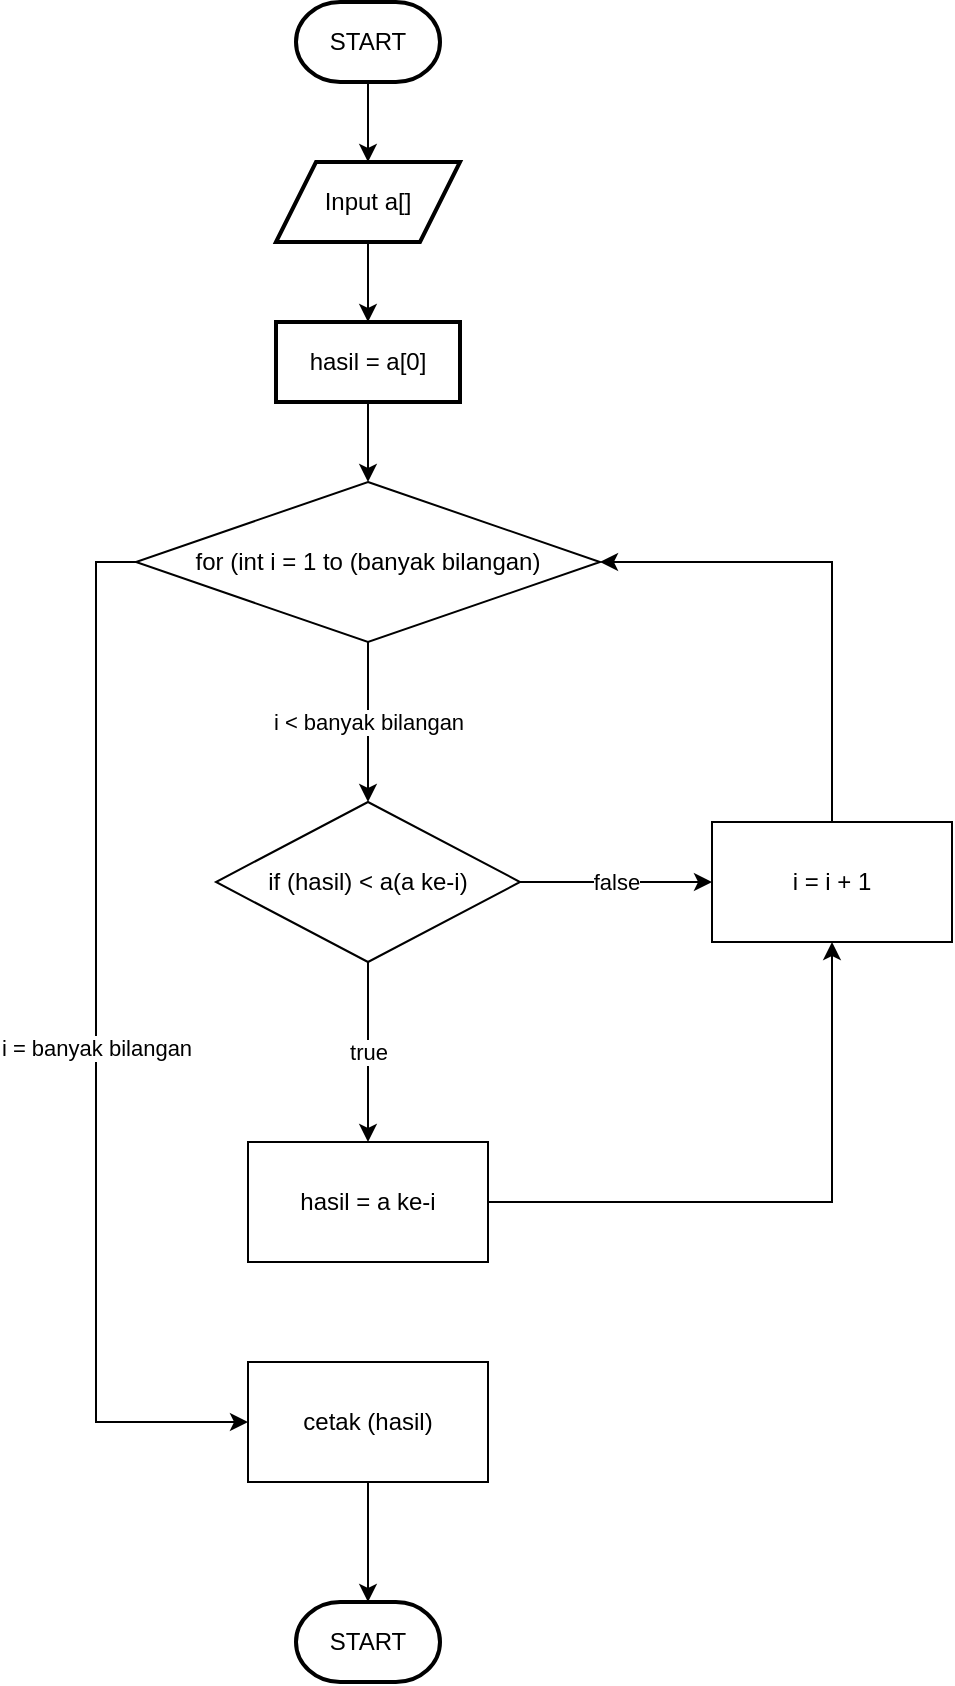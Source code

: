 <mxfile version="15.7.0" type="device"><diagram id="l8vR8SK4YOBUkqMLNnNp" name="Page-1"><mxGraphModel dx="1102" dy="620" grid="1" gridSize="10" guides="1" tooltips="1" connect="1" arrows="1" fold="1" page="1" pageScale="1" pageWidth="827" pageHeight="1169" math="0" shadow="0"><root><mxCell id="0"/><mxCell id="1" parent="0"/><mxCell id="7LLPiIlkFeh5BmWkKauk-3" value="" style="edgeStyle=orthogonalEdgeStyle;rounded=0;orthogonalLoop=1;jettySize=auto;html=1;" parent="1" source="7LLPiIlkFeh5BmWkKauk-1" target="7LLPiIlkFeh5BmWkKauk-2" edge="1"><mxGeometry relative="1" as="geometry"/></mxCell><mxCell id="7LLPiIlkFeh5BmWkKauk-1" value="START" style="strokeWidth=2;html=1;shape=mxgraph.flowchart.terminator;whiteSpace=wrap;" parent="1" vertex="1"><mxGeometry x="378" y="40" width="72" height="40" as="geometry"/></mxCell><mxCell id="7LLPiIlkFeh5BmWkKauk-21" style="edgeStyle=orthogonalEdgeStyle;rounded=0;orthogonalLoop=1;jettySize=auto;html=1;exitX=0.5;exitY=1;exitDx=0;exitDy=0;entryX=0.5;entryY=0;entryDx=0;entryDy=0;" parent="1" source="7LLPiIlkFeh5BmWkKauk-2" target="7LLPiIlkFeh5BmWkKauk-10" edge="1"><mxGeometry relative="1" as="geometry"/></mxCell><mxCell id="7LLPiIlkFeh5BmWkKauk-2" value="Input a[]" style="shape=parallelogram;perimeter=parallelogramPerimeter;whiteSpace=wrap;html=1;fixedSize=1;strokeWidth=2;" parent="1" vertex="1"><mxGeometry x="368" y="120" width="92" height="40" as="geometry"/></mxCell><mxCell id="CYgLVtcnB9HWJ_pXqEpU-9" style="edgeStyle=orthogonalEdgeStyle;rounded=0;orthogonalLoop=1;jettySize=auto;html=1;exitX=0.5;exitY=1;exitDx=0;exitDy=0;entryX=0.5;entryY=0;entryDx=0;entryDy=0;" edge="1" parent="1" source="7LLPiIlkFeh5BmWkKauk-10" target="CYgLVtcnB9HWJ_pXqEpU-8"><mxGeometry relative="1" as="geometry"/></mxCell><mxCell id="7LLPiIlkFeh5BmWkKauk-10" value="&lt;div&gt;hasil = a[0]&lt;/div&gt;" style="whiteSpace=wrap;html=1;strokeWidth=2;align=center;verticalAlign=middle;" parent="1" vertex="1"><mxGeometry x="368" y="200" width="92" height="40" as="geometry"/></mxCell><mxCell id="CYgLVtcnB9HWJ_pXqEpU-11" value="i &amp;lt; banyak bilangan" style="edgeStyle=orthogonalEdgeStyle;rounded=0;orthogonalLoop=1;jettySize=auto;html=1;" edge="1" parent="1" source="CYgLVtcnB9HWJ_pXqEpU-8" target="CYgLVtcnB9HWJ_pXqEpU-10"><mxGeometry relative="1" as="geometry"/></mxCell><mxCell id="CYgLVtcnB9HWJ_pXqEpU-22" value="i = banyak bilangan" style="edgeStyle=orthogonalEdgeStyle;rounded=0;orthogonalLoop=1;jettySize=auto;html=1;exitX=0;exitY=0.5;exitDx=0;exitDy=0;entryX=0;entryY=0.5;entryDx=0;entryDy=0;" edge="1" parent="1" source="CYgLVtcnB9HWJ_pXqEpU-8" target="CYgLVtcnB9HWJ_pXqEpU-19"><mxGeometry relative="1" as="geometry"/></mxCell><mxCell id="CYgLVtcnB9HWJ_pXqEpU-8" value="for (int i = 1 to (banyak bilangan)" style="rhombus;whiteSpace=wrap;html=1;align=center;verticalAlign=middle;" vertex="1" parent="1"><mxGeometry x="298" y="280" width="232" height="80" as="geometry"/></mxCell><mxCell id="CYgLVtcnB9HWJ_pXqEpU-13" value="false" style="edgeStyle=orthogonalEdgeStyle;rounded=0;orthogonalLoop=1;jettySize=auto;html=1;" edge="1" parent="1" source="CYgLVtcnB9HWJ_pXqEpU-10" target="CYgLVtcnB9HWJ_pXqEpU-12"><mxGeometry relative="1" as="geometry"/></mxCell><mxCell id="CYgLVtcnB9HWJ_pXqEpU-15" value="true" style="edgeStyle=orthogonalEdgeStyle;rounded=0;orthogonalLoop=1;jettySize=auto;html=1;" edge="1" parent="1" source="CYgLVtcnB9HWJ_pXqEpU-10" target="CYgLVtcnB9HWJ_pXqEpU-14"><mxGeometry relative="1" as="geometry"/></mxCell><mxCell id="CYgLVtcnB9HWJ_pXqEpU-10" value="if (hasil) &amp;lt; a(a ke-i)" style="rhombus;whiteSpace=wrap;html=1;align=center;verticalAlign=middle;" vertex="1" parent="1"><mxGeometry x="338" y="440" width="152" height="80" as="geometry"/></mxCell><mxCell id="CYgLVtcnB9HWJ_pXqEpU-17" style="edgeStyle=orthogonalEdgeStyle;rounded=0;orthogonalLoop=1;jettySize=auto;html=1;exitX=0.5;exitY=0;exitDx=0;exitDy=0;entryX=1;entryY=0.5;entryDx=0;entryDy=0;" edge="1" parent="1" source="CYgLVtcnB9HWJ_pXqEpU-12" target="CYgLVtcnB9HWJ_pXqEpU-8"><mxGeometry relative="1" as="geometry"/></mxCell><mxCell id="CYgLVtcnB9HWJ_pXqEpU-12" value="i = i + 1" style="whiteSpace=wrap;html=1;" vertex="1" parent="1"><mxGeometry x="586" y="450" width="120" height="60" as="geometry"/></mxCell><mxCell id="CYgLVtcnB9HWJ_pXqEpU-16" style="edgeStyle=orthogonalEdgeStyle;rounded=0;orthogonalLoop=1;jettySize=auto;html=1;exitX=1;exitY=0.5;exitDx=0;exitDy=0;entryX=0.5;entryY=1;entryDx=0;entryDy=0;" edge="1" parent="1" source="CYgLVtcnB9HWJ_pXqEpU-14" target="CYgLVtcnB9HWJ_pXqEpU-12"><mxGeometry relative="1" as="geometry"/></mxCell><mxCell id="CYgLVtcnB9HWJ_pXqEpU-14" value="hasil = a ke-i" style="whiteSpace=wrap;html=1;" vertex="1" parent="1"><mxGeometry x="354" y="610" width="120" height="60" as="geometry"/></mxCell><mxCell id="CYgLVtcnB9HWJ_pXqEpU-21" style="edgeStyle=orthogonalEdgeStyle;rounded=0;orthogonalLoop=1;jettySize=auto;html=1;exitX=0.5;exitY=1;exitDx=0;exitDy=0;entryX=0.5;entryY=0;entryDx=0;entryDy=0;entryPerimeter=0;" edge="1" parent="1" source="CYgLVtcnB9HWJ_pXqEpU-19" target="CYgLVtcnB9HWJ_pXqEpU-20"><mxGeometry relative="1" as="geometry"/></mxCell><mxCell id="CYgLVtcnB9HWJ_pXqEpU-19" value="cetak (hasil)" style="rounded=0;whiteSpace=wrap;html=1;align=center;verticalAlign=middle;" vertex="1" parent="1"><mxGeometry x="354" y="720" width="120" height="60" as="geometry"/></mxCell><mxCell id="CYgLVtcnB9HWJ_pXqEpU-20" value="START" style="strokeWidth=2;html=1;shape=mxgraph.flowchart.terminator;whiteSpace=wrap;" vertex="1" parent="1"><mxGeometry x="378" y="840" width="72" height="40" as="geometry"/></mxCell></root></mxGraphModel></diagram></mxfile>